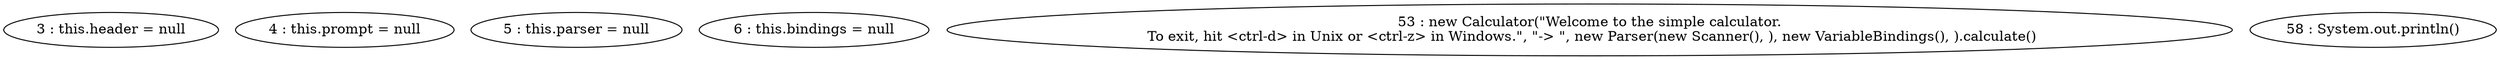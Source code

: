 digraph G {
"3 : this.header = null"
"4 : this.prompt = null"
"5 : this.parser = null"
"6 : this.bindings = null"
"53 : new Calculator(\"Welcome to the simple calculator.\n To exit, hit <ctrl-d> in Unix or <ctrl-z> in Windows.\", \"-> \", new Parser(new Scanner(), ), new VariableBindings(), ).calculate()"
"58 : System.out.println()"
}